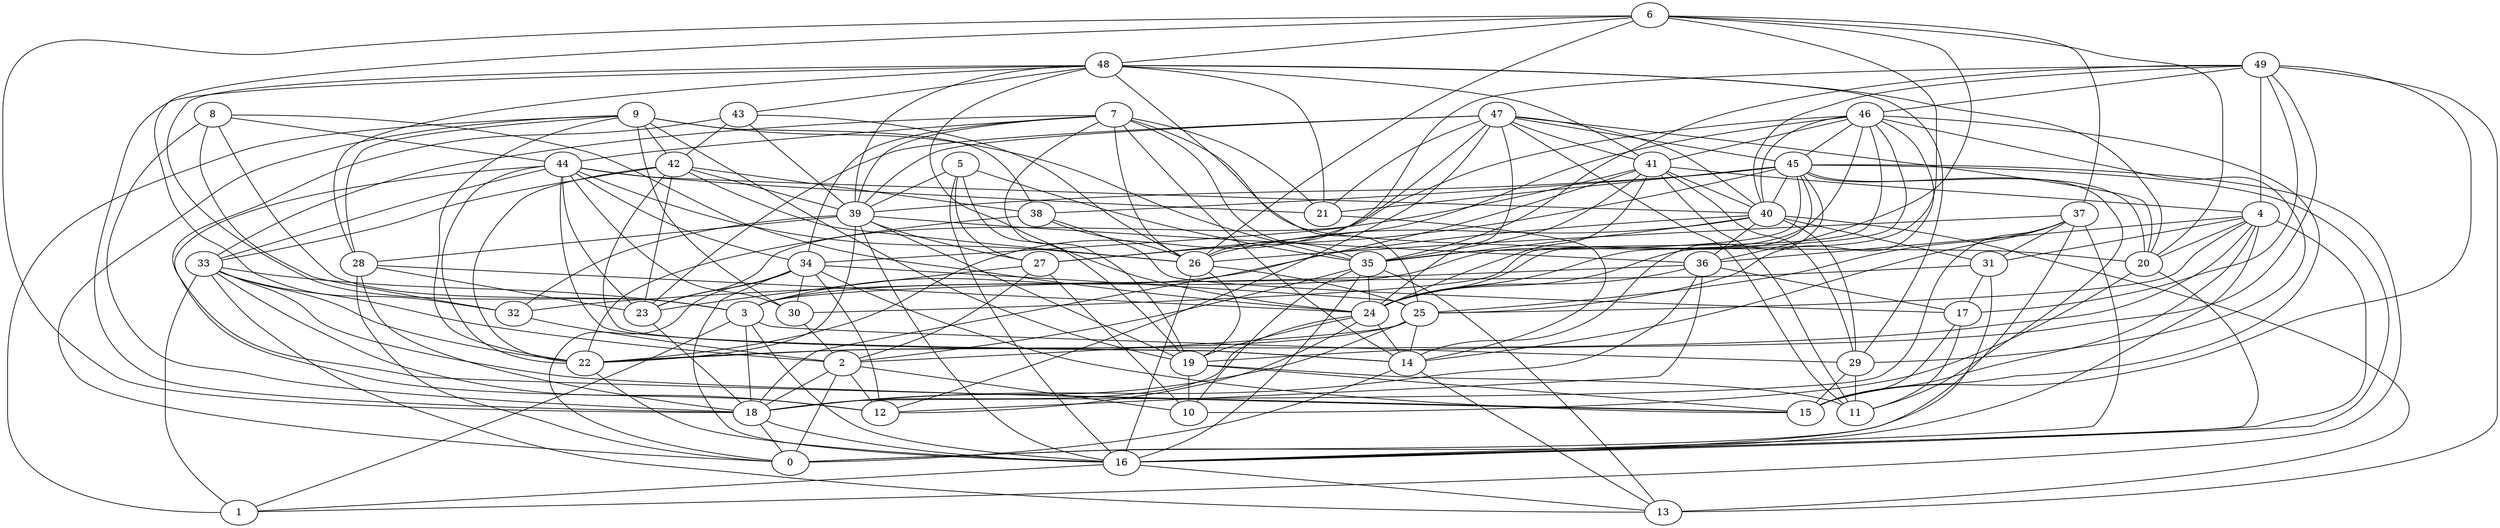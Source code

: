 digraph GG_graph {

subgraph G_graph {
edge [color = black]
"9" -> "30" [dir = none]
"9" -> "22" [dir = none]
"9" -> "19" [dir = none]
"9" -> "35" [dir = none]
"9" -> "42" [dir = none]
"38" -> "17" [dir = none]
"38" -> "22" [dir = none]
"43" -> "39" [dir = none]
"43" -> "15" [dir = none]
"43" -> "42" [dir = none]
"25" -> "22" [dir = none]
"25" -> "2" [dir = none]
"2" -> "12" [dir = none]
"2" -> "18" [dir = none]
"2" -> "0" [dir = none]
"2" -> "10" [dir = none]
"5" -> "16" [dir = none]
"5" -> "35" [dir = none]
"5" -> "19" [dir = none]
"5" -> "39" [dir = none]
"5" -> "27" [dir = none]
"7" -> "33" [dir = none]
"7" -> "21" [dir = none]
"7" -> "20" [dir = none]
"7" -> "14" [dir = none]
"29" -> "11" [dir = none]
"33" -> "13" [dir = none]
"33" -> "15" [dir = none]
"33" -> "2" [dir = none]
"33" -> "22" [dir = none]
"33" -> "3" [dir = none]
"33" -> "1" [dir = none]
"44" -> "34" [dir = none]
"44" -> "30" [dir = none]
"44" -> "23" [dir = none]
"44" -> "33" [dir = none]
"24" -> "12" [dir = none]
"24" -> "19" [dir = none]
"24" -> "18" [dir = none]
"48" -> "18" [dir = none]
"48" -> "43" [dir = none]
"48" -> "20" [dir = none]
"48" -> "39" [dir = none]
"48" -> "21" [dir = none]
"48" -> "24" [dir = none]
"48" -> "29" [dir = none]
"47" -> "22" [dir = none]
"47" -> "23" [dir = none]
"47" -> "20" [dir = none]
"47" -> "40" [dir = none]
"47" -> "45" [dir = none]
"47" -> "41" [dir = none]
"47" -> "21" [dir = none]
"47" -> "11" [dir = none]
"47" -> "12" [dir = none]
"16" -> "1" [dir = none]
"4" -> "22" [dir = none]
"4" -> "36" [dir = none]
"4" -> "15" [dir = none]
"4" -> "0" [dir = none]
"4" -> "31" [dir = none]
"4" -> "20" [dir = none]
"4" -> "16" [dir = none]
"46" -> "27" [dir = none]
"46" -> "25" [dir = none]
"46" -> "41" [dir = none]
"46" -> "45" [dir = none]
"46" -> "29" [dir = none]
"46" -> "15" [dir = none]
"46" -> "34" [dir = none]
"46" -> "24" [dir = none]
"46" -> "30" [dir = none]
"46" -> "3" [dir = none]
"41" -> "40" [dir = none]
"41" -> "4" [dir = none]
"41" -> "18" [dir = none]
"41" -> "35" [dir = none]
"41" -> "11" [dir = none]
"28" -> "23" [dir = none]
"28" -> "0" [dir = none]
"28" -> "18" [dir = none]
"28" -> "24" [dir = none]
"8" -> "32" [dir = none]
"8" -> "18" [dir = none]
"8" -> "24" [dir = none]
"31" -> "3" [dir = none]
"31" -> "16" [dir = none]
"31" -> "17" [dir = none]
"39" -> "32" [dir = none]
"36" -> "17" [dir = none]
"36" -> "32" [dir = none]
"36" -> "18" [dir = none]
"26" -> "16" [dir = none]
"26" -> "19" [dir = none]
"37" -> "25" [dir = none]
"37" -> "14" [dir = none]
"37" -> "16" [dir = none]
"37" -> "18" [dir = none]
"37" -> "26" [dir = none]
"19" -> "11" [dir = none]
"19" -> "10" [dir = none]
"19" -> "15" [dir = none]
"42" -> "26" [dir = none]
"42" -> "33" [dir = none]
"42" -> "38" [dir = none]
"42" -> "14" [dir = none]
"49" -> "4" [dir = none]
"49" -> "46" [dir = none]
"49" -> "15" [dir = none]
"49" -> "26" [dir = none]
"17" -> "15" [dir = none]
"17" -> "11" [dir = none]
"40" -> "31" [dir = none]
"40" -> "35" [dir = none]
"40" -> "26" [dir = none]
"40" -> "29" [dir = none]
"20" -> "10" [dir = none]
"20" -> "16" [dir = none]
"23" -> "18" [dir = none]
"3" -> "1" [dir = none]
"3" -> "16" [dir = none]
"6" -> "32" [dir = none]
"6" -> "36" [dir = none]
"6" -> "48" [dir = none]
"6" -> "20" [dir = none]
"6" -> "24" [dir = none]
"6" -> "37" [dir = none]
"45" -> "27" [dir = none]
"45" -> "14" [dir = none]
"45" -> "20" [dir = none]
"45" -> "39" [dir = none]
"45" -> "24" [dir = none]
"45" -> "11" [dir = none]
"45" -> "21" [dir = none]
"35" -> "2" [dir = none]
"35" -> "10" [dir = none]
"35" -> "24" [dir = none]
"35" -> "13" [dir = none]
"27" -> "23" [dir = none]
"27" -> "2" [dir = none]
"14" -> "13" [dir = none]
"14" -> "0" [dir = none]
"34" -> "12" [dir = none]
"34" -> "16" [dir = none]
"34" -> "30" [dir = none]
"34" -> "23" [dir = none]
"34" -> "15" [dir = none]
"42" -> "22" [dir = none]
"36" -> "24" [dir = none]
"45" -> "38" [dir = none]
"7" -> "44" [dir = none]
"49" -> "40" [dir = none]
"33" -> "12" [dir = none]
"7" -> "19" [dir = none]
"34" -> "25" [dir = none]
"39" -> "22" [dir = none]
"25" -> "14" [dir = none]
"35" -> "16" [dir = none]
"45" -> "35" [dir = none]
"44" -> "12" [dir = none]
"44" -> "21" [dir = none]
"48" -> "41" [dir = none]
"4" -> "25" [dir = none]
"37" -> "0" [dir = none]
"8" -> "44" [dir = none]
"44" -> "14" [dir = none]
"48" -> "3" [dir = none]
"45" -> "16" [dir = none]
"36" -> "12" [dir = none]
"22" -> "16" [dir = none]
"44" -> "40" [dir = none]
"9" -> "28" [dir = none]
"49" -> "13" [dir = none]
"8" -> "3" [dir = none]
"6" -> "18" [dir = none]
"25" -> "18" [dir = none]
"34" -> "0" [dir = none]
"40" -> "3" [dir = none]
"27" -> "10" [dir = none]
"7" -> "39" [dir = none]
"48" -> "25" [dir = none]
"39" -> "16" [dir = none]
"44" -> "26" [dir = none]
"42" -> "39" [dir = none]
"41" -> "23" [dir = none]
"41" -> "24" [dir = none]
"3" -> "29" [dir = none]
"44" -> "22" [dir = none]
"49" -> "17" [dir = none]
"49" -> "19" [dir = none]
"43" -> "26" [dir = none]
"6" -> "26" [dir = none]
"39" -> "27" [dir = none]
"39" -> "19" [dir = none]
"24" -> "14" [dir = none]
"40" -> "13" [dir = none]
"9" -> "1" [dir = none]
"9" -> "38" [dir = none]
"48" -> "28" [dir = none]
"39" -> "28" [dir = none]
"46" -> "40" [dir = none]
"29" -> "15" [dir = none]
"42" -> "23" [dir = none]
"3" -> "18" [dir = none]
"7" -> "26" [dir = none]
"38" -> "26" [dir = none]
"16" -> "13" [dir = none]
"26" -> "25" [dir = none]
"7" -> "34" [dir = none]
"32" -> "2" [dir = none]
"18" -> "16" [dir = none]
"7" -> "35" [dir = none]
"30" -> "2" [dir = none]
"47" -> "24" [dir = none]
"21" -> "14" [dir = none]
"40" -> "36" [dir = none]
"18" -> "0" [dir = none]
"49" -> "35" [dir = none]
"45" -> "40" [dir = none]
"47" -> "39" [dir = none]
"9" -> "0" [dir = none]
"37" -> "31" [dir = none]
"45" -> "1" [dir = none]
"41" -> "29" [dir = none]
"39" -> "36" [dir = none]
}

}
